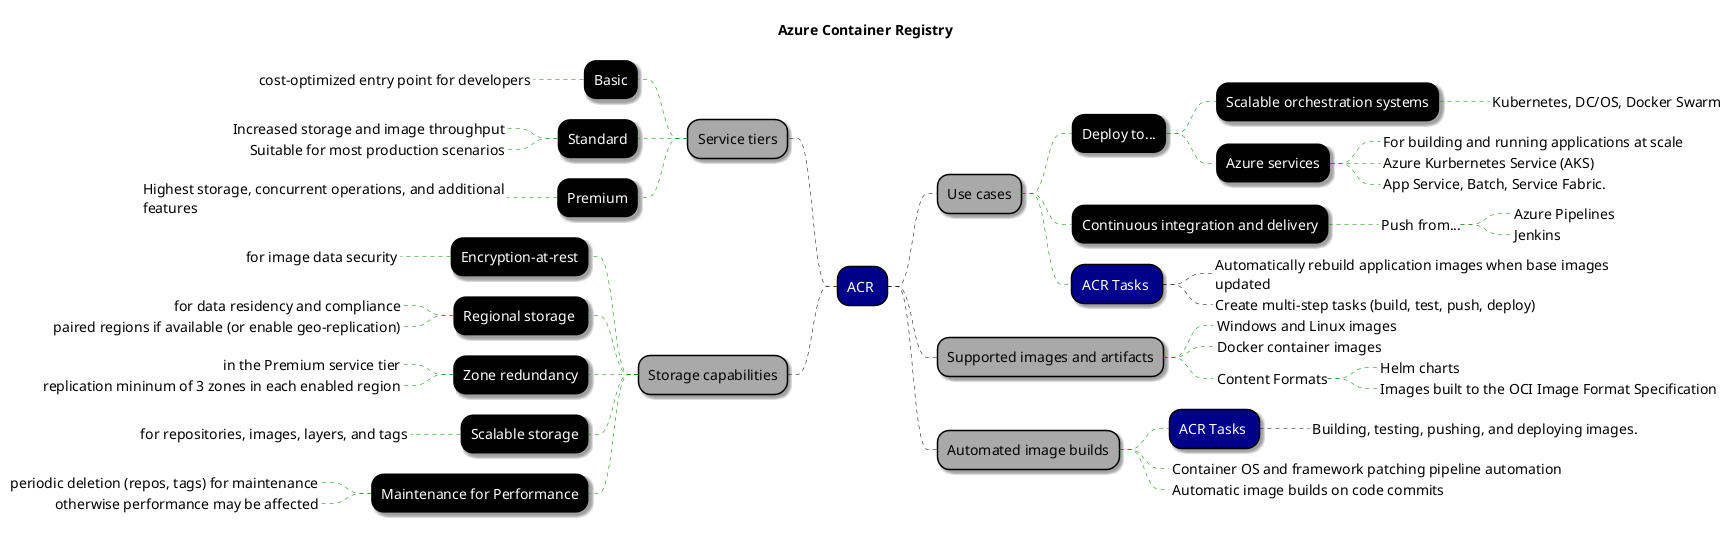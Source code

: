 @startmindmap "Azure Container Registry"

title Azure Container Registry

<style>
    mindMapDiagram {
        .root {
            BackgroundColor darkblue
            LineColor black
            FontColor white
        }

        node {
            FontColor white
            LineColor black
            BackgroundColor black
            Shadowing 2.0
            RoundCorner 25
        }
        :depth(0) {
            FontColor black
            LineColor white
            BackgroundColor white
            Shadowing 0.0
        }
        :depth(1) {
            FontColor black
            BackgroundColor darkgrey
            Shadowing 2.0
        }

        arrow {
            LineStyle 4
            LineThickness 0.5
            LineColor green
        }

        boxless {
            FontColor black
            Margin 10
            Padding 10
            MaximumWidth 400
        }
    }
</style>

+ ACR <<root>>
++ Use cases
+++ Deploy to...
++++ Scalable orchestration systems
+++++_ Kubernetes, DC/OS, Docker Swarm
++++ Azure services
+++++_ For building and running applications at scale
+++++_ Azure Kurbernetes Service (AKS)
+++++_ App Service, Batch, Service Fabric.
+++ Continuous integration and delivery
++++_ Push from...
+++++_ Azure Pipelines
+++++_ Jenkins
+++ ACR Tasks <<root>>
++++_ Automatically rebuild application images when base images updated
++++_ Create multi-step tasks (build, test, push, deploy)
-- Service tiers
--- Basic
----_ cost-optimized entry point for developers
--- Standard
----_ Increased storage and image throughput
----_ Suitable for most production scenarios
--- Premium
----_ Highest storage, concurrent operations, and additional features

++ Supported images and artifacts
+++_ Windows and Linux images
+++_ Docker container images
+++_ Content Formats
++++_ Helm charts
++++_ Images built to the OCI Image Format Specification
++ Automated image builds
+++ ACR Tasks <<root>>
++++_ Building, testing, pushing, and deploying images.
+++_ Container OS and framework patching pipeline automation
+++_ Automatic image builds on code commits
-- Storage capabilities
--- Encryption-at-rest
----_ for image data security
--- Regional storage 
----_ for data residency and compliance
----_ paired regions if available (or enable geo-replication)
--- Zone redundancy
----_ in the Premium service tier
----_ replication mininum of 3 zones in each enabled region
--- Scalable storage
----_ for repositories, images, layers, and tags
--- Maintenance for Performance
----_ periodic deletion (repos, tags) for maintenance
----_ otherwise performance may be affected

@endmindmap
